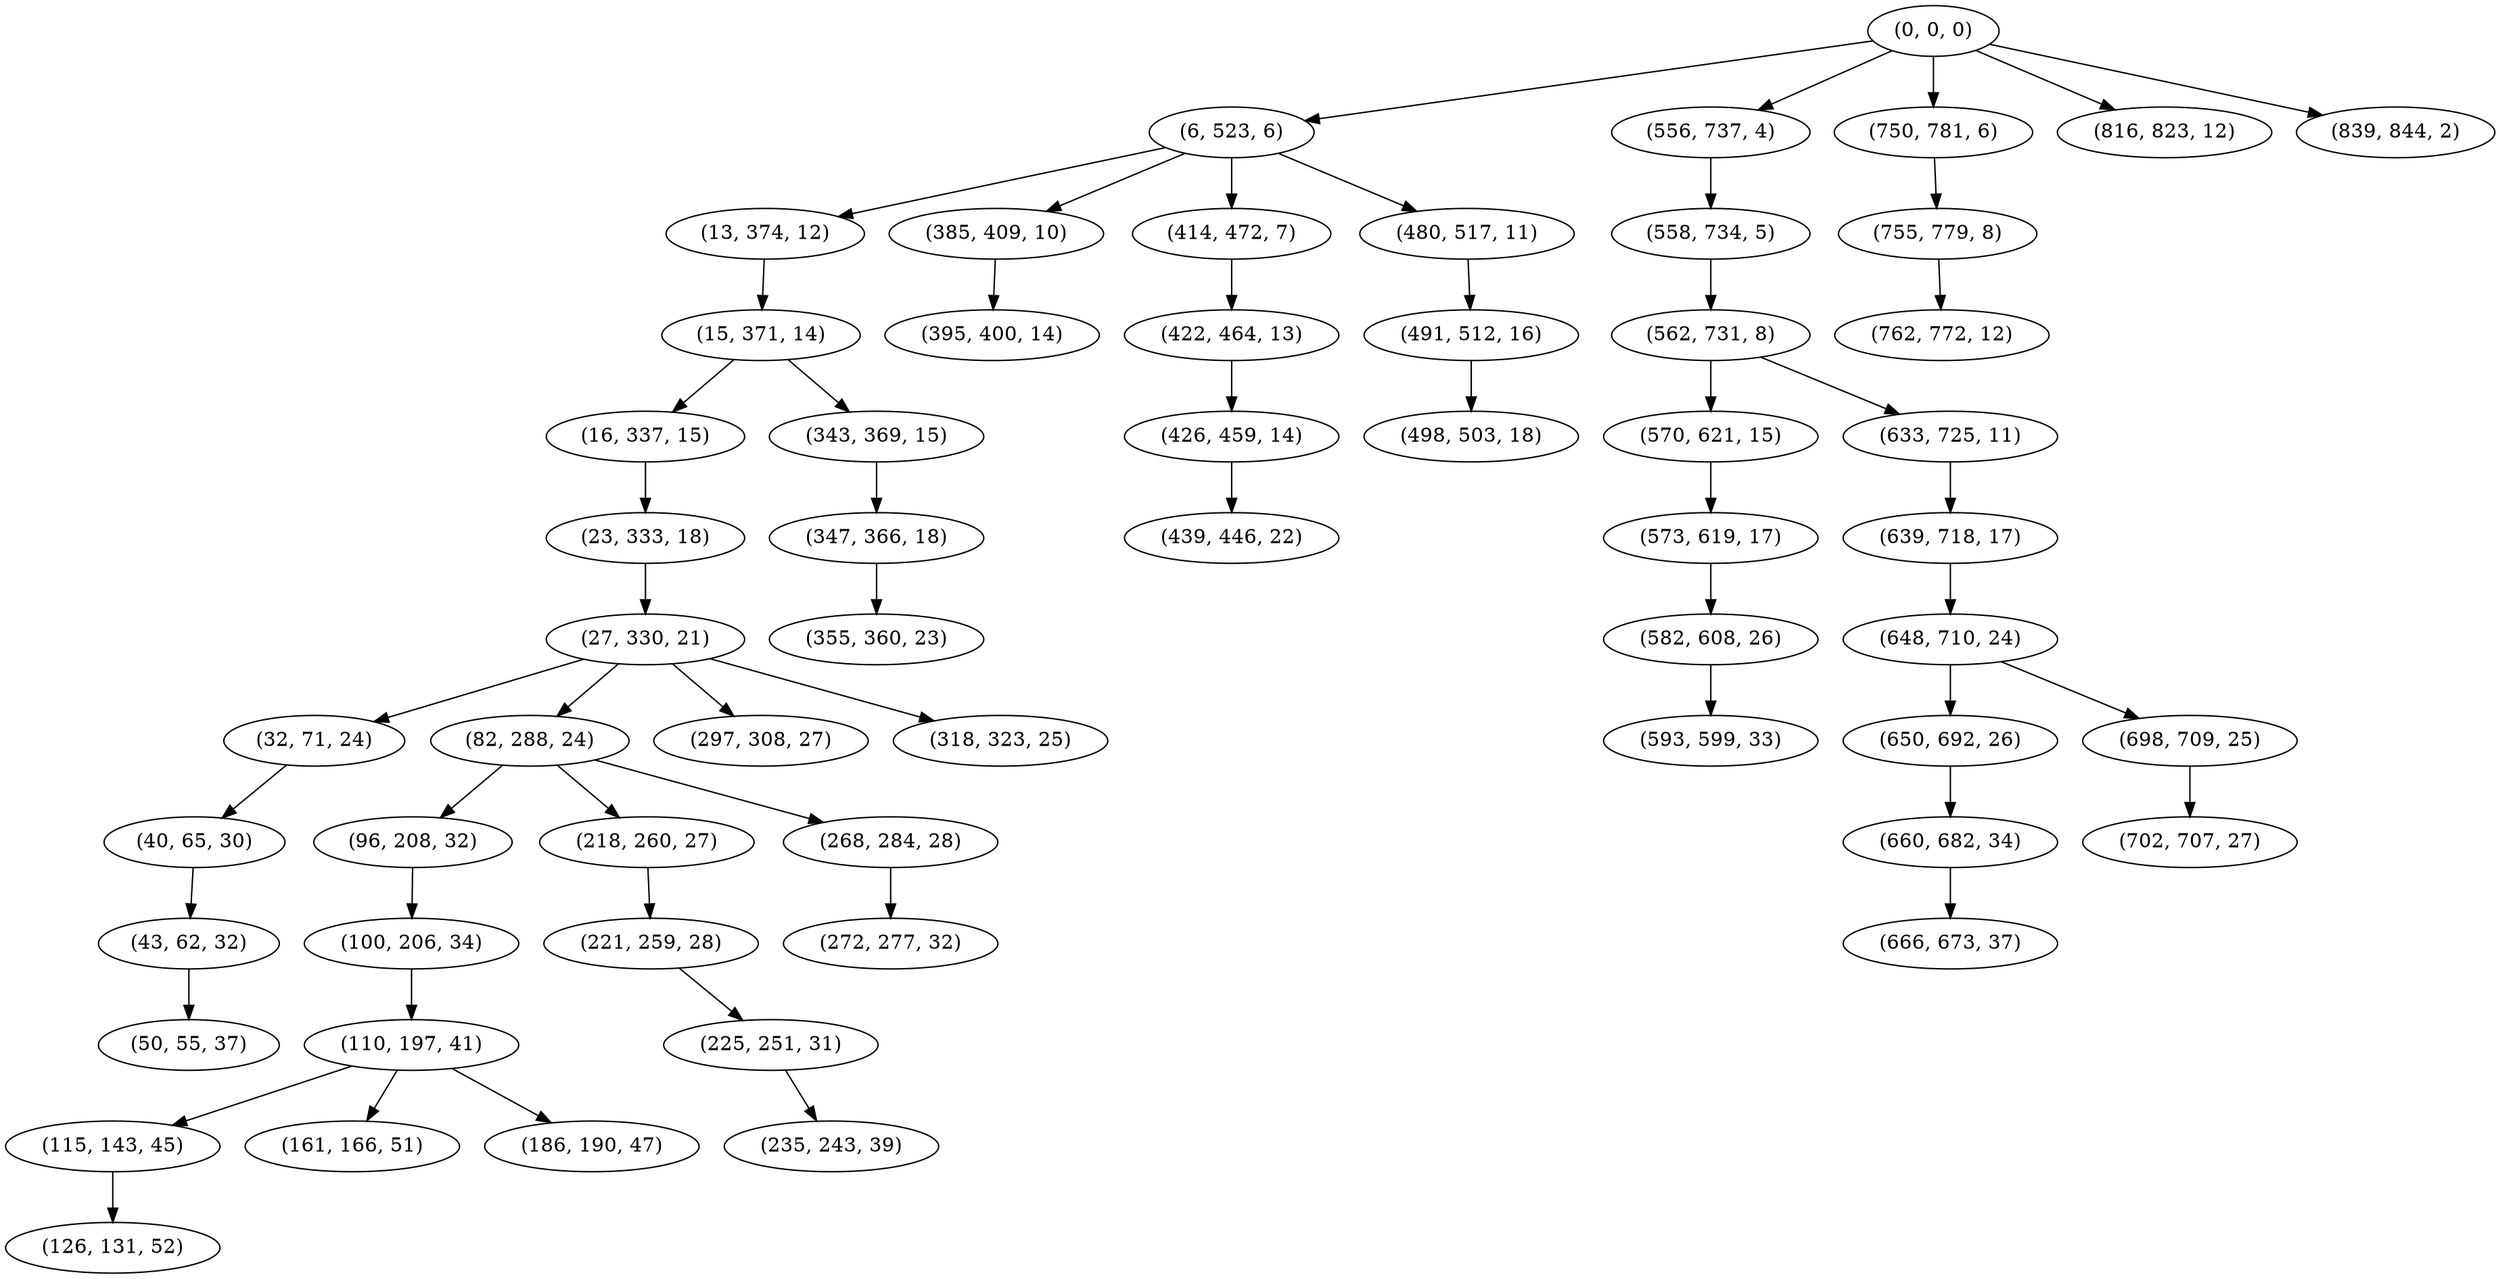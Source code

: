 digraph tree {
    "(0, 0, 0)";
    "(6, 523, 6)";
    "(13, 374, 12)";
    "(15, 371, 14)";
    "(16, 337, 15)";
    "(23, 333, 18)";
    "(27, 330, 21)";
    "(32, 71, 24)";
    "(40, 65, 30)";
    "(43, 62, 32)";
    "(50, 55, 37)";
    "(82, 288, 24)";
    "(96, 208, 32)";
    "(100, 206, 34)";
    "(110, 197, 41)";
    "(115, 143, 45)";
    "(126, 131, 52)";
    "(161, 166, 51)";
    "(186, 190, 47)";
    "(218, 260, 27)";
    "(221, 259, 28)";
    "(225, 251, 31)";
    "(235, 243, 39)";
    "(268, 284, 28)";
    "(272, 277, 32)";
    "(297, 308, 27)";
    "(318, 323, 25)";
    "(343, 369, 15)";
    "(347, 366, 18)";
    "(355, 360, 23)";
    "(385, 409, 10)";
    "(395, 400, 14)";
    "(414, 472, 7)";
    "(422, 464, 13)";
    "(426, 459, 14)";
    "(439, 446, 22)";
    "(480, 517, 11)";
    "(491, 512, 16)";
    "(498, 503, 18)";
    "(556, 737, 4)";
    "(558, 734, 5)";
    "(562, 731, 8)";
    "(570, 621, 15)";
    "(573, 619, 17)";
    "(582, 608, 26)";
    "(593, 599, 33)";
    "(633, 725, 11)";
    "(639, 718, 17)";
    "(648, 710, 24)";
    "(650, 692, 26)";
    "(660, 682, 34)";
    "(666, 673, 37)";
    "(698, 709, 25)";
    "(702, 707, 27)";
    "(750, 781, 6)";
    "(755, 779, 8)";
    "(762, 772, 12)";
    "(816, 823, 12)";
    "(839, 844, 2)";
    "(0, 0, 0)" -> "(6, 523, 6)";
    "(0, 0, 0)" -> "(556, 737, 4)";
    "(0, 0, 0)" -> "(750, 781, 6)";
    "(0, 0, 0)" -> "(816, 823, 12)";
    "(0, 0, 0)" -> "(839, 844, 2)";
    "(6, 523, 6)" -> "(13, 374, 12)";
    "(6, 523, 6)" -> "(385, 409, 10)";
    "(6, 523, 6)" -> "(414, 472, 7)";
    "(6, 523, 6)" -> "(480, 517, 11)";
    "(13, 374, 12)" -> "(15, 371, 14)";
    "(15, 371, 14)" -> "(16, 337, 15)";
    "(15, 371, 14)" -> "(343, 369, 15)";
    "(16, 337, 15)" -> "(23, 333, 18)";
    "(23, 333, 18)" -> "(27, 330, 21)";
    "(27, 330, 21)" -> "(32, 71, 24)";
    "(27, 330, 21)" -> "(82, 288, 24)";
    "(27, 330, 21)" -> "(297, 308, 27)";
    "(27, 330, 21)" -> "(318, 323, 25)";
    "(32, 71, 24)" -> "(40, 65, 30)";
    "(40, 65, 30)" -> "(43, 62, 32)";
    "(43, 62, 32)" -> "(50, 55, 37)";
    "(82, 288, 24)" -> "(96, 208, 32)";
    "(82, 288, 24)" -> "(218, 260, 27)";
    "(82, 288, 24)" -> "(268, 284, 28)";
    "(96, 208, 32)" -> "(100, 206, 34)";
    "(100, 206, 34)" -> "(110, 197, 41)";
    "(110, 197, 41)" -> "(115, 143, 45)";
    "(110, 197, 41)" -> "(161, 166, 51)";
    "(110, 197, 41)" -> "(186, 190, 47)";
    "(115, 143, 45)" -> "(126, 131, 52)";
    "(218, 260, 27)" -> "(221, 259, 28)";
    "(221, 259, 28)" -> "(225, 251, 31)";
    "(225, 251, 31)" -> "(235, 243, 39)";
    "(268, 284, 28)" -> "(272, 277, 32)";
    "(343, 369, 15)" -> "(347, 366, 18)";
    "(347, 366, 18)" -> "(355, 360, 23)";
    "(385, 409, 10)" -> "(395, 400, 14)";
    "(414, 472, 7)" -> "(422, 464, 13)";
    "(422, 464, 13)" -> "(426, 459, 14)";
    "(426, 459, 14)" -> "(439, 446, 22)";
    "(480, 517, 11)" -> "(491, 512, 16)";
    "(491, 512, 16)" -> "(498, 503, 18)";
    "(556, 737, 4)" -> "(558, 734, 5)";
    "(558, 734, 5)" -> "(562, 731, 8)";
    "(562, 731, 8)" -> "(570, 621, 15)";
    "(562, 731, 8)" -> "(633, 725, 11)";
    "(570, 621, 15)" -> "(573, 619, 17)";
    "(573, 619, 17)" -> "(582, 608, 26)";
    "(582, 608, 26)" -> "(593, 599, 33)";
    "(633, 725, 11)" -> "(639, 718, 17)";
    "(639, 718, 17)" -> "(648, 710, 24)";
    "(648, 710, 24)" -> "(650, 692, 26)";
    "(648, 710, 24)" -> "(698, 709, 25)";
    "(650, 692, 26)" -> "(660, 682, 34)";
    "(660, 682, 34)" -> "(666, 673, 37)";
    "(698, 709, 25)" -> "(702, 707, 27)";
    "(750, 781, 6)" -> "(755, 779, 8)";
    "(755, 779, 8)" -> "(762, 772, 12)";
}
